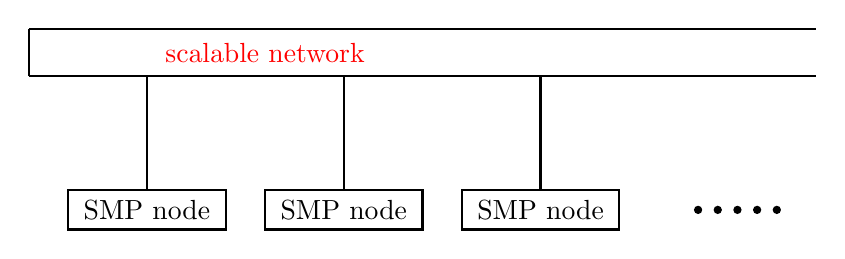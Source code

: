 % -*- root: ../../supcom.tex -*-


%
\begin{tikzpicture}[thick, inner sep=0pt, minimum size=0.5cm]




  \node [color=red] at (3,2) {scalable network};
  \draw [] (0,2.3) -- (10,2.3);
  \draw [] (0,1.7) -- (10,1.7);
  \draw [] (0,1.7) -- (0,2.3);



  \node [draw, minimum width=2cm] (N1) at (1.5,0) {SMP node};
  \node [draw, minimum width=2cm] (N2) at (4.0,0) {SMP node};
  \node [draw, minimum width=2cm] (N3) at (6.5,0) {SMP node};

  \fill (8.50,0) circle [radius=1.5pt];
  \fill (8.75,0) circle [radius=1.5pt];
  \fill (9.00,0) circle [radius=1.5pt];
  \fill (9.25,0) circle [radius=1.5pt];
  \fill (9.50,0) circle [radius=1.5pt];

  \draw [] (N1.north) -- ($ (N1.north) + (0,1.45) $);
  \draw [] (N2.north) -- ($ (N2.north) + (0,1.45) $);
  \draw [] (N3.north) -- ($ (N3.north) + (0,1.45) $);

\end{tikzpicture}
